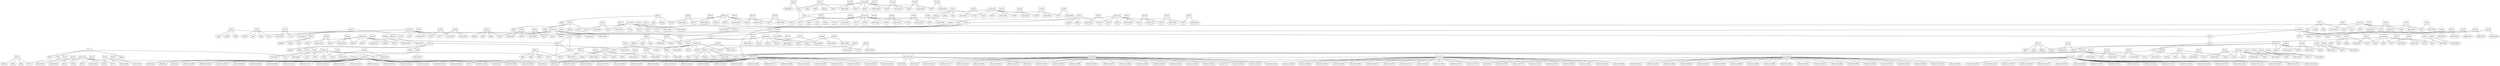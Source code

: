 graph topology {
Adcop [shape="ellipse"];
Adns [shape="ellipse"];
Arlg [shape="ellipse"];
Artr1 [shape="ellipse"];
Artr2 [shape="ellipse"];
Artr3 [shape="ellipse"];
Artr4 [shape="ellipse"];
Artr5 [shape="ellipse"];
Artr6 [shape="ellipse"];
Artr7 [shape="ellipse"];
Aserver01 [shape="ellipse"];
Aserver02 [shape="ellipse"];
Aserver03 [shape="ellipse"];
Aserver04 [shape="ellipse"];
Aserver05 [shape="ellipse"];
Bclient01 [shape="ellipse"];
Bdcop [shape="ellipse"];
Bdns [shape="ellipse"];
Brlg [shape="ellipse"];
Brtr1 [shape="ellipse"];
Brtr2 [shape="ellipse"];
Brtr3 [shape="ellipse"];
Brtr4 [shape="ellipse"];
Brtr5 [shape="ellipse"];
Brtr6 [shape="ellipse"];
Brtr7 [shape="ellipse"];
Bserver01 [shape="ellipse"];
Bserver02 [shape="ellipse"];
Bserver03 [shape="ellipse"];
Bserver04 [shape="ellipse"];
Bserver05 [shape="ellipse"];
Cdcop [shape="ellipse"];
Cdns [shape="ellipse"];
Crlg [shape="ellipse"];
Crtr1 [shape="ellipse"];
Crtr2 [shape="ellipse"];
Crtr3 [shape="ellipse"];
Crtr4 [shape="ellipse"];
Crtr5 [shape="ellipse"];
Crtr6 [shape="ellipse"];
Crtr7 [shape="ellipse"];
Cserver01 [shape="ellipse"];
Cserver02 [shape="ellipse"];
Cserver03 [shape="ellipse"];
Cserver04 [shape="ellipse"];
Cserver05 [shape="ellipse"];
Ddcop [shape="ellipse"];
Ddns [shape="ellipse"];
Drlg [shape="ellipse"];
Drtr1 [shape="ellipse"];
Drtr2 [shape="ellipse"];
Drtr3 [shape="ellipse"];
Drtr4 [shape="ellipse"];
Drtr5 [shape="ellipse"];
Drtr6 [shape="ellipse"];
Drtr7 [shape="ellipse"];
Dserver01 [shape="ellipse"];
Dserver02 [shape="ellipse"];
Dserver03 [shape="ellipse"];
Dserver04 [shape="ellipse"];
Dserver05 [shape="ellipse"];
Edcop [shape="ellipse"];
Edns [shape="ellipse"];
Erlg [shape="ellipse"];
Ertr1 [shape="ellipse"];
Ertr2 [shape="ellipse"];
Ertr3 [shape="ellipse"];
Ertr4 [shape="ellipse"];
Ertr5 [shape="ellipse"];
Ertr6 [shape="ellipse"];
Ertr7 [shape="ellipse"];
Eserver01 [shape="ellipse"];
Eserver02 [shape="ellipse"];
Eserver03 [shape="ellipse"];
Eserver04 [shape="ellipse"];
Eserver05 [shape="ellipse"];
Fdcop [shape="ellipse"];
Fdns [shape="ellipse"];
Frlg [shape="ellipse"];
Frtr1 [shape="ellipse"];
Frtr2 [shape="ellipse"];
Frtr3 [shape="ellipse"];
Frtr4 [shape="ellipse"];
Frtr5 [shape="ellipse"];
Frtr6 [shape="ellipse"];
Frtr7 [shape="ellipse"];
Fserver01 [shape="ellipse"];
Fserver02 [shape="ellipse"];
Fserver03 [shape="ellipse"];
Fserver04 [shape="ellipse"];
Fserver05 [shape="ellipse"];
Gdcop [shape="ellipse"];
Gdns [shape="ellipse"];
Grlg [shape="ellipse"];
Grtr1 [shape="ellipse"];
Grtr2 [shape="ellipse"];
Grtr3 [shape="ellipse"];
Grtr4 [shape="ellipse"];
Grtr5 [shape="ellipse"];
Grtr6 [shape="ellipse"];
Grtr7 [shape="ellipse"];
Gserver01 [shape="ellipse"];
Gserver02 [shape="ellipse"];
Gserver03 [shape="ellipse"];
Gserver04 [shape="ellipse"];
Gserver05 [shape="ellipse"];
Hdcop [shape="ellipse"];
Hdns [shape="ellipse"];
Hrlg [shape="ellipse"];
Hrtr1 [shape="ellipse"];
Hrtr2 [shape="ellipse"];
Hrtr3 [shape="ellipse"];
Hrtr4 [shape="ellipse"];
Hrtr5 [shape="ellipse"];
Hrtr6 [shape="ellipse"];
Hrtr7 [shape="ellipse"];
Hserver01 [shape="ellipse"];
Hserver02 [shape="ellipse"];
Hserver03 [shape="ellipse"];
Hserver04 [shape="ellipse"];
Hserver05 [shape="ellipse"];
Idcop [shape="ellipse"];
Idns [shape="ellipse"];
Irlg [shape="ellipse"];
Irtr1 [shape="ellipse"];
Irtr2 [shape="ellipse"];
Irtr3 [shape="ellipse"];
Irtr4 [shape="ellipse"];
Irtr5 [shape="ellipse"];
Irtr6 [shape="ellipse"];
Irtr7 [shape="ellipse"];
Iserver01 [shape="ellipse"];
Iserver02 [shape="ellipse"];
Iserver03 [shape="ellipse"];
Iserver04 [shape="ellipse"];
Iserver05 [shape="ellipse"];
Jdcop [shape="ellipse"];
Jdns [shape="ellipse"];
Jrlg [shape="ellipse"];
Jrtr1 [shape="ellipse"];
Jrtr2 [shape="ellipse"];
Jrtr3 [shape="ellipse"];
Jrtr4 [shape="ellipse"];
Jrtr5 [shape="ellipse"];
Jrtr6 [shape="ellipse"];
Jrtr7 [shape="ellipse"];
Jserver01 [shape="ellipse"];
Jserver02 [shape="ellipse"];
Jserver03 [shape="ellipse"];
Jserver04 [shape="ellipse"];
Jserver05 [shape="ellipse"];
Kdcop [shape="ellipse"];
Kdns [shape="ellipse"];
Krlg [shape="ellipse"];
Krtr1 [shape="ellipse"];
Krtr2 [shape="ellipse"];
Krtr3 [shape="ellipse"];
Krtr4 [shape="ellipse"];
Krtr5 [shape="ellipse"];
Krtr6 [shape="ellipse"];
Krtr7 [shape="ellipse"];
Kserver01 [shape="ellipse"];
Kserver02 [shape="ellipse"];
Kserver03 [shape="ellipse"];
Kserver04 [shape="ellipse"];
Kserver05 [shape="ellipse"];
Ldcop [shape="ellipse"];
Ldns [shape="ellipse"];
Lrlg [shape="ellipse"];
Lrtr1 [shape="ellipse"];
Lrtr2 [shape="ellipse"];
Lrtr3 [shape="ellipse"];
Lrtr4 [shape="ellipse"];
Lrtr5 [shape="ellipse"];
Lrtr6 [shape="ellipse"];
Lrtr7 [shape="ellipse"];
Lserver01 [shape="ellipse"];
Lserver02 [shape="ellipse"];
Lserver03 [shape="ellipse"];
Lserver04 [shape="ellipse"];
Lserver05 [shape="ellipse"];
Mdcop [shape="ellipse"];
Mdns [shape="ellipse"];
Mrlg [shape="ellipse"];
Mrtr1 [shape="ellipse"];
Mrtr2 [shape="ellipse"];
Mrtr3 [shape="ellipse"];
Mrtr4 [shape="ellipse"];
Mrtr5 [shape="ellipse"];
Mrtr6 [shape="ellipse"];
Mrtr7 [shape="ellipse"];
Mserver01 [shape="ellipse"];
Mserver02 [shape="ellipse"];
Mserver03 [shape="ellipse"];
Mserver04 [shape="ellipse"];
Mserver05 [shape="ellipse"];
Nclient01 [shape="ellipse"];
Ndcop [shape="ellipse"];
Ndns [shape="ellipse"];
Nrlg [shape="ellipse"];
Nrtr1 [shape="ellipse"];
Nrtr2 [shape="ellipse"];
Nrtr3 [shape="ellipse"];
Nrtr4 [shape="ellipse"];
Nrtr5 [shape="ellipse"];
Nrtr6 [shape="ellipse"];
Nrtr7 [shape="ellipse"];
Nserver01 [shape="ellipse"];
Nserver02 [shape="ellipse"];
Nserver03 [shape="ellipse"];
Nserver04 [shape="ellipse"];
Nserver05 [shape="ellipse"];
Odcop [shape="ellipse"];
Odns [shape="ellipse"];
Orlg [shape="ellipse"];
Ortr1 [shape="ellipse"];
Ortr2 [shape="ellipse"];
Ortr3 [shape="ellipse"];
Ortr4 [shape="ellipse"];
Ortr5 [shape="ellipse"];
Ortr6 [shape="ellipse"];
Ortr7 [shape="ellipse"];
Oserver01 [shape="ellipse"];
Oserver02 [shape="ellipse"];
Oserver03 [shape="ellipse"];
Oserver04 [shape="ellipse"];
Oserver05 [shape="ellipse"];
Pdcop [shape="ellipse"];
Pdns [shape="ellipse"];
Prlg [shape="ellipse"];
Prtr1 [shape="ellipse"];
Prtr2 [shape="ellipse"];
Prtr3 [shape="ellipse"];
Prtr4 [shape="ellipse"];
Prtr5 [shape="ellipse"];
Prtr6 [shape="ellipse"];
Prtr7 [shape="ellipse"];
Pserver01 [shape="ellipse"];
Pserver02 [shape="ellipse"];
Pserver03 [shape="ellipse"];
Pserver04 [shape="ellipse"];
Pserver05 [shape="ellipse"];
Qdcop [shape="ellipse"];
Qdns [shape="ellipse"];
Qrlg [shape="ellipse"];
Qrtr1 [shape="ellipse"];
Qrtr2 [shape="ellipse"];
Qrtr3 [shape="ellipse"];
Qrtr4 [shape="ellipse"];
Qrtr5 [shape="ellipse"];
Qrtr6 [shape="ellipse"];
Qrtr7 [shape="ellipse"];
Qserver01 [shape="ellipse"];
Qserver02 [shape="ellipse"];
Qserver03 [shape="ellipse"];
Qserver04 [shape="ellipse"];
Qserver05 [shape="ellipse"];
Rdcop [shape="ellipse"];
Rdns [shape="ellipse"];
Rrlg [shape="ellipse"];
Rrtr1 [shape="ellipse"];
Rrtr2 [shape="ellipse"];
Rrtr3 [shape="ellipse"];
Rrtr4 [shape="ellipse"];
Rrtr5 [shape="ellipse"];
Rrtr6 [shape="ellipse"];
Rrtr7 [shape="ellipse"];
Rserver01 [shape="ellipse"];
Rserver02 [shape="ellipse"];
Rserver03 [shape="ellipse"];
Rserver04 [shape="ellipse"];
Rserver05 [shape="ellipse"];
Sclient01 [shape="ellipse"];
Sdcop [shape="ellipse"];
Sdns [shape="ellipse"];
Srlg [shape="ellipse"];
Srtr1 [shape="ellipse"];
Srtr2 [shape="ellipse"];
Srtr3 [shape="ellipse"];
Srtr4 [shape="ellipse"];
Srtr5 [shape="ellipse"];
Srtr6 [shape="ellipse"];
Srtr7 [shape="ellipse"];
Sserver01 [shape="ellipse"];
Sserver02 [shape="ellipse"];
Sserver03 [shape="ellipse"];
Sserver04 [shape="ellipse"];
Sserver05 [shape="ellipse"];
Tdcop [shape="ellipse"];
Tdns [shape="ellipse"];
Trlg [shape="ellipse"];
Trtr1 [shape="ellipse"];
Trtr2 [shape="ellipse"];
Trtr3 [shape="ellipse"];
Trtr4 [shape="ellipse"];
Trtr5 [shape="ellipse"];
Trtr6 [shape="ellipse"];
Trtr7 [shape="ellipse"];
Tserver01 [shape="ellipse"];
Tserver02 [shape="ellipse"];
Tserver03 [shape="ellipse"];
Tserver04 [shape="ellipse"];
Tserver05 [shape="ellipse"];
XLowdcop [shape="ellipse"];
XLowdns [shape="ellipse"];
XLowrlg [shape="ellipse"];
XLowrtr1 [shape="ellipse"];
XLowrtr2 [shape="ellipse"];
XLowrtr3 [shape="ellipse"];
XLowrtr4 [shape="ellipse"];
XLowrtr5 [shape="ellipse"];
XLowrtr6 [shape="ellipse"];
XLowrtr7 [shape="ellipse"];
XLowrtr8 [shape="ellipse"];
XLowserver01 [shape="ellipse"];
XLowserver02 [shape="ellipse"];
XLowserver03 [shape="ellipse"];
XLowserver04 [shape="ellipse"];
XLowserver05 [shape="ellipse"];
XLowserver06 [shape="ellipse"];
XLowserver07 [shape="ellipse"];
XLowserver08 [shape="ellipse"];
XLowserver09 [shape="ellipse"];
XLowserver10 [shape="ellipse"];
XLowserver100 [shape="ellipse"];
XLowserver101 [shape="ellipse"];
XLowserver102 [shape="ellipse"];
XLowserver103 [shape="ellipse"];
XLowserver104 [shape="ellipse"];
XLowserver105 [shape="ellipse"];
XLowserver106 [shape="ellipse"];
XLowserver107 [shape="ellipse"];
XLowserver108 [shape="ellipse"];
XLowserver109 [shape="ellipse"];
XLowserver11 [shape="ellipse"];
XLowserver110 [shape="ellipse"];
XLowserver111 [shape="ellipse"];
XLowserver112 [shape="ellipse"];
XLowserver113 [shape="ellipse"];
XLowserver114 [shape="ellipse"];
XLowserver115 [shape="ellipse"];
XLowserver116 [shape="ellipse"];
XLowserver117 [shape="ellipse"];
XLowserver118 [shape="ellipse"];
XLowserver119 [shape="ellipse"];
XLowserver12 [shape="ellipse"];
XLowserver120 [shape="ellipse"];
XLowserver13 [shape="ellipse"];
XLowserver14 [shape="ellipse"];
XLowserver15 [shape="ellipse"];
XLowserver16 [shape="ellipse"];
XLowserver17 [shape="ellipse"];
XLowserver18 [shape="ellipse"];
XLowserver19 [shape="ellipse"];
XLowserver20 [shape="ellipse"];
XLowserver21 [shape="ellipse"];
XLowserver22 [shape="ellipse"];
XLowserver23 [shape="ellipse"];
XLowserver24 [shape="ellipse"];
XLowserver25 [shape="ellipse"];
XLowserver26 [shape="ellipse"];
XLowserver27 [shape="ellipse"];
XLowserver28 [shape="ellipse"];
XLowserver29 [shape="ellipse"];
XLowserver30 [shape="ellipse"];
XLowserver31 [shape="ellipse"];
XLowserver32 [shape="ellipse"];
XLowserver33 [shape="ellipse"];
XLowserver34 [shape="ellipse"];
XLowserver35 [shape="ellipse"];
XLowserver36 [shape="ellipse"];
XLowserver37 [shape="ellipse"];
XLowserver38 [shape="ellipse"];
XLowserver39 [shape="ellipse"];
XLowserver40 [shape="ellipse"];
XLowserver41 [shape="ellipse"];
XLowserver42 [shape="ellipse"];
XLowserver43 [shape="ellipse"];
XLowserver44 [shape="ellipse"];
XLowserver45 [shape="ellipse"];
XLowserver46 [shape="ellipse"];
XLowserver47 [shape="ellipse"];
XLowserver48 [shape="ellipse"];
XLowserver49 [shape="ellipse"];
XLowserver50 [shape="ellipse"];
XLowserver51 [shape="ellipse"];
XLowserver52 [shape="ellipse"];
XLowserver53 [shape="ellipse"];
XLowserver54 [shape="ellipse"];
XLowserver55 [shape="ellipse"];
XLowserver56 [shape="ellipse"];
XLowserver57 [shape="ellipse"];
XLowserver58 [shape="ellipse"];
XLowserver59 [shape="ellipse"];
XLowserver60 [shape="ellipse"];
XLowserver61 [shape="ellipse"];
XLowserver62 [shape="ellipse"];
XLowserver63 [shape="ellipse"];
XLowserver64 [shape="ellipse"];
XLowserver65 [shape="ellipse"];
XLowserver66 [shape="ellipse"];
XLowserver67 [shape="ellipse"];
XLowserver68 [shape="ellipse"];
XLowserver69 [shape="ellipse"];
XLowserver70 [shape="ellipse"];
XLowserver71 [shape="ellipse"];
XLowserver72 [shape="ellipse"];
XLowserver73 [shape="ellipse"];
XLowserver74 [shape="ellipse"];
XLowserver75 [shape="ellipse"];
XLowserver76 [shape="ellipse"];
XLowserver77 [shape="ellipse"];
XLowserver78 [shape="ellipse"];
XLowserver79 [shape="ellipse"];
XLowserver80 [shape="ellipse"];
XLowserver81 [shape="ellipse"];
XLowserver82 [shape="ellipse"];
XLowserver83 [shape="ellipse"];
XLowserver84 [shape="ellipse"];
XLowserver85 [shape="ellipse"];
XLowserver86 [shape="ellipse"];
XLowserver87 [shape="ellipse"];
XLowserver88 [shape="ellipse"];
XLowserver89 [shape="ellipse"];
XLowserver90 [shape="ellipse"];
XLowserver91 [shape="ellipse"];
XLowserver92 [shape="ellipse"];
XLowserver93 [shape="ellipse"];
XLowserver94 [shape="ellipse"];
XLowserver95 [shape="ellipse"];
XLowserver96 [shape="ellipse"];
XLowserver97 [shape="ellipse"];
XLowserver98 [shape="ellipse"];
XLowserver99 [shape="ellipse"];
"Nrtr1" -- "Prtr1";
"Nrtr1" -- "Crtr1";
"Crtr1" -- "Prtr1";
"Crtr1" -- "Hrtr1";
"Crtr1" -- "Ertr1";
"Ertr1" -- "Grtr1";
"Grtr1" -- "Ortr1";
"Ortr1" -- "Brtr1";
"Ertr1" -- "Irtr1";
"Irtr1" -- "Artr1";
"Artr1" -- "Jrtr1";
"Jrtr1" -- "Qrtr1";
"Qrtr1" -- "Srtr1";
"Qrtr1" -- "Frtr1";
"Irtr1" -- "Frtr1";
"Frtr1" -- "Krtr1";
"Irtr1" -- "Lrtr1";
"Lrtr1" -- "Mrtr1";
"Mrtr1" -- "XLowrtr1";
"Mrtr1" -- "Drtr1";
"Lrtr1" -- "Drtr1";
"Drtr1" -- "Rrtr1";
"Rrtr1" -- "XLowrtr1";
"Drtr1" -- "Trtr1";
"Trtr1" -- "XLowrtr1";
Asw1 [shape="box"];
"Asw1" -- "Adcop";
"Asw1" -- "Adns";
"Asw1" -- "Arlg";
"Asw1" -- "Artr2";
Asw2 [shape="box"];
"Asw2" -- "Artr3";
"Asw2" -- "Aserver01";
Asw3 [shape="box"];
"Asw3" -- "Artr4";
"Asw3" -- "Aserver02";
Asw4 [shape="box"];
"Asw4" -- "Artr5";
"Asw4" -- "Aserver03";
Asw5 [shape="box"];
"Asw5" -- "Artr6";
"Asw5" -- "Aserver04";
Asw6 [shape="box"];
"Asw6" -- "Artr7";
"Asw6" -- "Aserver05";
Aswcore [shape="box"];
"Aswcore" -- "Artr1";
"Aswcore" -- "Artr2";
"Aswcore" -- "Artr3";
"Aswcore" -- "Artr4";
"Aswcore" -- "Artr5";
"Aswcore" -- "Artr6";
"Aswcore" -- "Artr7";
Bcsw [shape="box"];
"Bcsw" -- "Bclient01";
"Bcsw" -- "Brtr1";
Bsw1 [shape="box"];
"Bsw1" -- "Bdcop";
"Bsw1" -- "Bdns";
"Bsw1" -- "Brlg";
"Bsw1" -- "Brtr2";
Bsw2 [shape="box"];
"Bsw2" -- "Brtr3";
"Bsw2" -- "Bserver01";
Bsw3 [shape="box"];
"Bsw3" -- "Brtr4";
"Bsw3" -- "Bserver02";
Bsw4 [shape="box"];
"Bsw4" -- "Brtr5";
"Bsw4" -- "Bserver03";
Bsw5 [shape="box"];
"Bsw5" -- "Brtr6";
"Bsw5" -- "Bserver04";
Bsw6 [shape="box"];
"Bsw6" -- "Brtr7";
"Bsw6" -- "Bserver05";
Bswcore [shape="box"];
"Bswcore" -- "Brtr1";
"Bswcore" -- "Brtr2";
"Bswcore" -- "Brtr3";
"Bswcore" -- "Brtr4";
"Bswcore" -- "Brtr5";
"Bswcore" -- "Brtr6";
"Bswcore" -- "Brtr7";
Csw1 [shape="box"];
"Csw1" -- "Cdcop";
"Csw1" -- "Cdns";
"Csw1" -- "Crlg";
"Csw1" -- "Crtr2";
Csw2 [shape="box"];
"Csw2" -- "Crtr3";
"Csw2" -- "Cserver01";
Csw3 [shape="box"];
"Csw3" -- "Crtr4";
"Csw3" -- "Cserver02";
Csw4 [shape="box"];
"Csw4" -- "Crtr5";
"Csw4" -- "Cserver03";
Csw5 [shape="box"];
"Csw5" -- "Crtr6";
"Csw5" -- "Cserver04";
Csw6 [shape="box"];
"Csw6" -- "Crtr7";
"Csw6" -- "Cserver05";
Cswcore [shape="box"];
"Cswcore" -- "Crtr1";
"Cswcore" -- "Crtr2";
"Cswcore" -- "Crtr3";
"Cswcore" -- "Crtr4";
"Cswcore" -- "Crtr5";
"Cswcore" -- "Crtr6";
"Cswcore" -- "Crtr7";
Dsw1 [shape="box"];
"Dsw1" -- "Ddcop";
"Dsw1" -- "Ddns";
"Dsw1" -- "Drlg";
"Dsw1" -- "Drtr2";
Dsw2 [shape="box"];
"Dsw2" -- "Drtr3";
"Dsw2" -- "Dserver01";
Dsw3 [shape="box"];
"Dsw3" -- "Drtr4";
"Dsw3" -- "Dserver02";
Dsw4 [shape="box"];
"Dsw4" -- "Drtr5";
"Dsw4" -- "Dserver03";
Dsw5 [shape="box"];
"Dsw5" -- "Drtr6";
"Dsw5" -- "Dserver04";
Dsw6 [shape="box"];
"Dsw6" -- "Drtr7";
"Dsw6" -- "Dserver05";
Dswcore [shape="box"];
"Dswcore" -- "Drtr1";
"Dswcore" -- "Drtr2";
"Dswcore" -- "Drtr3";
"Dswcore" -- "Drtr4";
"Dswcore" -- "Drtr5";
"Dswcore" -- "Drtr6";
"Dswcore" -- "Drtr7";
Esw1 [shape="box"];
"Esw1" -- "Edcop";
"Esw1" -- "Edns";
"Esw1" -- "Erlg";
"Esw1" -- "Ertr2";
Esw2 [shape="box"];
"Esw2" -- "Ertr3";
"Esw2" -- "Eserver01";
Esw3 [shape="box"];
"Esw3" -- "Ertr4";
"Esw3" -- "Eserver02";
Esw4 [shape="box"];
"Esw4" -- "Ertr5";
"Esw4" -- "Eserver03";
Esw5 [shape="box"];
"Esw5" -- "Ertr6";
"Esw5" -- "Eserver04";
Esw6 [shape="box"];
"Esw6" -- "Ertr7";
"Esw6" -- "Eserver05";
Eswcore [shape="box"];
"Eswcore" -- "Ertr1";
"Eswcore" -- "Ertr2";
"Eswcore" -- "Ertr3";
"Eswcore" -- "Ertr4";
"Eswcore" -- "Ertr5";
"Eswcore" -- "Ertr6";
"Eswcore" -- "Ertr7";
Fsw1 [shape="box"];
"Fsw1" -- "Fdcop";
"Fsw1" -- "Fdns";
"Fsw1" -- "Frlg";
"Fsw1" -- "Frtr2";
Fsw2 [shape="box"];
"Fsw2" -- "Frtr3";
"Fsw2" -- "Fserver01";
Fsw3 [shape="box"];
"Fsw3" -- "Frtr4";
"Fsw3" -- "Fserver02";
Fsw4 [shape="box"];
"Fsw4" -- "Frtr5";
"Fsw4" -- "Fserver03";
Fsw5 [shape="box"];
"Fsw5" -- "Frtr6";
"Fsw5" -- "Fserver04";
Fsw6 [shape="box"];
"Fsw6" -- "Frtr7";
"Fsw6" -- "Fserver05";
Fswcore [shape="box"];
"Fswcore" -- "Frtr1";
"Fswcore" -- "Frtr2";
"Fswcore" -- "Frtr3";
"Fswcore" -- "Frtr4";
"Fswcore" -- "Frtr5";
"Fswcore" -- "Frtr6";
"Fswcore" -- "Frtr7";
Gsw1 [shape="box"];
"Gsw1" -- "Gdcop";
"Gsw1" -- "Gdns";
"Gsw1" -- "Grlg";
"Gsw1" -- "Grtr2";
Gsw2 [shape="box"];
"Gsw2" -- "Grtr3";
"Gsw2" -- "Gserver01";
Gsw3 [shape="box"];
"Gsw3" -- "Grtr4";
"Gsw3" -- "Gserver02";
Gsw4 [shape="box"];
"Gsw4" -- "Grtr5";
"Gsw4" -- "Gserver03";
Gsw5 [shape="box"];
"Gsw5" -- "Grtr6";
"Gsw5" -- "Gserver04";
Gsw6 [shape="box"];
"Gsw6" -- "Grtr7";
"Gsw6" -- "Gserver05";
Gswcore [shape="box"];
"Gswcore" -- "Grtr1";
"Gswcore" -- "Grtr2";
"Gswcore" -- "Grtr3";
"Gswcore" -- "Grtr4";
"Gswcore" -- "Grtr5";
"Gswcore" -- "Grtr6";
"Gswcore" -- "Grtr7";
Hsw1 [shape="box"];
"Hsw1" -- "Hdcop";
"Hsw1" -- "Hdns";
"Hsw1" -- "Hrlg";
"Hsw1" -- "Hrtr2";
Hsw2 [shape="box"];
"Hsw2" -- "Hrtr3";
"Hsw2" -- "Hserver01";
Hsw3 [shape="box"];
"Hsw3" -- "Hrtr4";
"Hsw3" -- "Hserver02";
Hsw4 [shape="box"];
"Hsw4" -- "Hrtr5";
"Hsw4" -- "Hserver03";
Hsw5 [shape="box"];
"Hsw5" -- "Hrtr6";
"Hsw5" -- "Hserver04";
Hsw6 [shape="box"];
"Hsw6" -- "Hrtr7";
"Hsw6" -- "Hserver05";
Hswcore [shape="box"];
"Hswcore" -- "Hrtr1";
"Hswcore" -- "Hrtr2";
"Hswcore" -- "Hrtr3";
"Hswcore" -- "Hrtr4";
"Hswcore" -- "Hrtr5";
"Hswcore" -- "Hrtr6";
"Hswcore" -- "Hrtr7";
Isw1 [shape="box"];
"Isw1" -- "Idcop";
"Isw1" -- "Idns";
"Isw1" -- "Irlg";
"Isw1" -- "Irtr2";
Isw2 [shape="box"];
"Isw2" -- "Irtr3";
"Isw2" -- "Iserver01";
Isw3 [shape="box"];
"Isw3" -- "Irtr4";
"Isw3" -- "Iserver02";
Isw4 [shape="box"];
"Isw4" -- "Irtr5";
"Isw4" -- "Iserver03";
Isw5 [shape="box"];
"Isw5" -- "Irtr6";
"Isw5" -- "Iserver04";
Isw6 [shape="box"];
"Isw6" -- "Irtr7";
"Isw6" -- "Iserver05";
Iswcore [shape="box"];
"Iswcore" -- "Irtr1";
"Iswcore" -- "Irtr2";
"Iswcore" -- "Irtr3";
"Iswcore" -- "Irtr4";
"Iswcore" -- "Irtr5";
"Iswcore" -- "Irtr6";
"Iswcore" -- "Irtr7";
Jsw1 [shape="box"];
"Jsw1" -- "Jdcop";
"Jsw1" -- "Jdns";
"Jsw1" -- "Jrlg";
"Jsw1" -- "Jrtr2";
Jsw2 [shape="box"];
"Jsw2" -- "Jrtr3";
"Jsw2" -- "Jserver01";
Jsw3 [shape="box"];
"Jsw3" -- "Jrtr4";
"Jsw3" -- "Jserver02";
Jsw4 [shape="box"];
"Jsw4" -- "Jrtr5";
"Jsw4" -- "Jserver03";
Jsw5 [shape="box"];
"Jsw5" -- "Jrtr6";
"Jsw5" -- "Jserver04";
Jsw6 [shape="box"];
"Jsw6" -- "Jrtr7";
"Jsw6" -- "Jserver05";
Jswcore [shape="box"];
"Jswcore" -- "Jrtr1";
"Jswcore" -- "Jrtr2";
"Jswcore" -- "Jrtr3";
"Jswcore" -- "Jrtr4";
"Jswcore" -- "Jrtr5";
"Jswcore" -- "Jrtr6";
"Jswcore" -- "Jrtr7";
Ksw1 [shape="box"];
"Ksw1" -- "Kdcop";
"Ksw1" -- "Kdns";
"Ksw1" -- "Krlg";
"Ksw1" -- "Krtr2";
Ksw2 [shape="box"];
"Ksw2" -- "Krtr3";
"Ksw2" -- "Kserver01";
Ksw3 [shape="box"];
"Ksw3" -- "Krtr4";
"Ksw3" -- "Kserver02";
Ksw4 [shape="box"];
"Ksw4" -- "Krtr5";
"Ksw4" -- "Kserver03";
Ksw5 [shape="box"];
"Ksw5" -- "Krtr6";
"Ksw5" -- "Kserver04";
Ksw6 [shape="box"];
"Ksw6" -- "Krtr7";
"Ksw6" -- "Kserver05";
Kswcore [shape="box"];
"Kswcore" -- "Krtr1";
"Kswcore" -- "Krtr2";
"Kswcore" -- "Krtr3";
"Kswcore" -- "Krtr4";
"Kswcore" -- "Krtr5";
"Kswcore" -- "Krtr6";
"Kswcore" -- "Krtr7";
Lsw1 [shape="box"];
"Lsw1" -- "Ldcop";
"Lsw1" -- "Ldns";
"Lsw1" -- "Lrlg";
"Lsw1" -- "Lrtr2";
Lsw2 [shape="box"];
"Lsw2" -- "Lrtr3";
"Lsw2" -- "Lserver01";
Lsw3 [shape="box"];
"Lsw3" -- "Lrtr4";
"Lsw3" -- "Lserver02";
Lsw4 [shape="box"];
"Lsw4" -- "Lrtr5";
"Lsw4" -- "Lserver03";
Lsw5 [shape="box"];
"Lsw5" -- "Lrtr6";
"Lsw5" -- "Lserver04";
Lsw6 [shape="box"];
"Lsw6" -- "Lrtr7";
"Lsw6" -- "Lserver05";
Lswcore [shape="box"];
"Lswcore" -- "Lrtr1";
"Lswcore" -- "Lrtr2";
"Lswcore" -- "Lrtr3";
"Lswcore" -- "Lrtr4";
"Lswcore" -- "Lrtr5";
"Lswcore" -- "Lrtr6";
"Lswcore" -- "Lrtr7";
Msw1 [shape="box"];
"Msw1" -- "Mdcop";
"Msw1" -- "Mdns";
"Msw1" -- "Mrlg";
"Msw1" -- "Mrtr2";
Msw2 [shape="box"];
"Msw2" -- "Mrtr3";
"Msw2" -- "Mserver01";
Msw3 [shape="box"];
"Msw3" -- "Mrtr4";
"Msw3" -- "Mserver02";
Msw4 [shape="box"];
"Msw4" -- "Mrtr5";
"Msw4" -- "Mserver03";
Msw5 [shape="box"];
"Msw5" -- "Mrtr6";
"Msw5" -- "Mserver04";
Msw6 [shape="box"];
"Msw6" -- "Mrtr7";
"Msw6" -- "Mserver05";
Mswcore [shape="box"];
"Mswcore" -- "Mrtr1";
"Mswcore" -- "Mrtr2";
"Mswcore" -- "Mrtr3";
"Mswcore" -- "Mrtr4";
"Mswcore" -- "Mrtr5";
"Mswcore" -- "Mrtr6";
"Mswcore" -- "Mrtr7";
Ncsw [shape="box"];
"Ncsw" -- "Nclient01";
"Ncsw" -- "Nrtr1";
Nsw1 [shape="box"];
"Nsw1" -- "Ndcop";
"Nsw1" -- "Ndns";
"Nsw1" -- "Nrlg";
"Nsw1" -- "Nrtr2";
Nsw2 [shape="box"];
"Nsw2" -- "Nrtr3";
"Nsw2" -- "Nserver01";
Nsw3 [shape="box"];
"Nsw3" -- "Nrtr4";
"Nsw3" -- "Nserver02";
Nsw4 [shape="box"];
"Nsw4" -- "Nrtr5";
"Nsw4" -- "Nserver03";
Nsw5 [shape="box"];
"Nsw5" -- "Nrtr6";
"Nsw5" -- "Nserver04";
Nsw6 [shape="box"];
"Nsw6" -- "Nrtr7";
"Nsw6" -- "Nserver05";
Nswcore [shape="box"];
"Nswcore" -- "Nrtr1";
"Nswcore" -- "Nrtr2";
"Nswcore" -- "Nrtr3";
"Nswcore" -- "Nrtr4";
"Nswcore" -- "Nrtr5";
"Nswcore" -- "Nrtr6";
"Nswcore" -- "Nrtr7";
Osw1 [shape="box"];
"Osw1" -- "Odcop";
"Osw1" -- "Odns";
"Osw1" -- "Orlg";
"Osw1" -- "Ortr2";
Osw2 [shape="box"];
"Osw2" -- "Ortr3";
"Osw2" -- "Oserver01";
Osw3 [shape="box"];
"Osw3" -- "Ortr4";
"Osw3" -- "Oserver02";
Osw4 [shape="box"];
"Osw4" -- "Ortr5";
"Osw4" -- "Oserver03";
Osw5 [shape="box"];
"Osw5" -- "Ortr6";
"Osw5" -- "Oserver04";
Osw6 [shape="box"];
"Osw6" -- "Ortr7";
"Osw6" -- "Oserver05";
Oswcore [shape="box"];
"Oswcore" -- "Ortr1";
"Oswcore" -- "Ortr2";
"Oswcore" -- "Ortr3";
"Oswcore" -- "Ortr4";
"Oswcore" -- "Ortr5";
"Oswcore" -- "Ortr6";
"Oswcore" -- "Ortr7";
Psw1 [shape="box"];
"Psw1" -- "Pdcop";
"Psw1" -- "Pdns";
"Psw1" -- "Prlg";
"Psw1" -- "Prtr2";
Psw2 [shape="box"];
"Psw2" -- "Prtr3";
"Psw2" -- "Pserver01";
Psw3 [shape="box"];
"Psw3" -- "Prtr4";
"Psw3" -- "Pserver02";
Psw4 [shape="box"];
"Psw4" -- "Prtr5";
"Psw4" -- "Pserver03";
Psw5 [shape="box"];
"Psw5" -- "Prtr6";
"Psw5" -- "Pserver04";
Psw6 [shape="box"];
"Psw6" -- "Prtr7";
"Psw6" -- "Pserver05";
Pswcore [shape="box"];
"Pswcore" -- "Prtr1";
"Pswcore" -- "Prtr2";
"Pswcore" -- "Prtr3";
"Pswcore" -- "Prtr4";
"Pswcore" -- "Prtr5";
"Pswcore" -- "Prtr6";
"Pswcore" -- "Prtr7";
Qsw1 [shape="box"];
"Qsw1" -- "Qdcop";
"Qsw1" -- "Qdns";
"Qsw1" -- "Qrlg";
"Qsw1" -- "Qrtr2";
Qsw2 [shape="box"];
"Qsw2" -- "Qrtr3";
"Qsw2" -- "Qserver01";
Qsw3 [shape="box"];
"Qsw3" -- "Qrtr4";
"Qsw3" -- "Qserver02";
Qsw4 [shape="box"];
"Qsw4" -- "Qrtr5";
"Qsw4" -- "Qserver03";
Qsw5 [shape="box"];
"Qsw5" -- "Qrtr6";
"Qsw5" -- "Qserver04";
Qsw6 [shape="box"];
"Qsw6" -- "Qrtr7";
"Qsw6" -- "Qserver05";
Qswcore [shape="box"];
"Qswcore" -- "Qrtr1";
"Qswcore" -- "Qrtr2";
"Qswcore" -- "Qrtr3";
"Qswcore" -- "Qrtr4";
"Qswcore" -- "Qrtr5";
"Qswcore" -- "Qrtr6";
"Qswcore" -- "Qrtr7";
Rsw1 [shape="box"];
"Rsw1" -- "Rdcop";
"Rsw1" -- "Rdns";
"Rsw1" -- "Rrlg";
"Rsw1" -- "Rrtr2";
Rsw2 [shape="box"];
"Rsw2" -- "Rrtr3";
"Rsw2" -- "Rserver01";
Rsw3 [shape="box"];
"Rsw3" -- "Rrtr4";
"Rsw3" -- "Rserver02";
Rsw4 [shape="box"];
"Rsw4" -- "Rrtr5";
"Rsw4" -- "Rserver03";
Rsw5 [shape="box"];
"Rsw5" -- "Rrtr6";
"Rsw5" -- "Rserver04";
Rsw6 [shape="box"];
"Rsw6" -- "Rrtr7";
"Rsw6" -- "Rserver05";
Rswcore [shape="box"];
"Rswcore" -- "Rrtr1";
"Rswcore" -- "Rrtr2";
"Rswcore" -- "Rrtr3";
"Rswcore" -- "Rrtr4";
"Rswcore" -- "Rrtr5";
"Rswcore" -- "Rrtr6";
"Rswcore" -- "Rrtr7";
Scsw [shape="box"];
"Scsw" -- "Sclient01";
"Scsw" -- "Srtr1";
Ssw1 [shape="box"];
"Ssw1" -- "Sdcop";
"Ssw1" -- "Sdns";
"Ssw1" -- "Srlg";
"Ssw1" -- "Srtr2";
Ssw2 [shape="box"];
"Ssw2" -- "Srtr3";
"Ssw2" -- "Sserver01";
Ssw3 [shape="box"];
"Ssw3" -- "Srtr4";
"Ssw3" -- "Sserver02";
Ssw4 [shape="box"];
"Ssw4" -- "Srtr5";
"Ssw4" -- "Sserver03";
Ssw5 [shape="box"];
"Ssw5" -- "Srtr6";
"Ssw5" -- "Sserver04";
Ssw6 [shape="box"];
"Ssw6" -- "Srtr7";
"Ssw6" -- "Sserver05";
Sswcore [shape="box"];
"Sswcore" -- "Srtr1";
"Sswcore" -- "Srtr2";
"Sswcore" -- "Srtr3";
"Sswcore" -- "Srtr4";
"Sswcore" -- "Srtr5";
"Sswcore" -- "Srtr6";
"Sswcore" -- "Srtr7";
Tsw1 [shape="box"];
"Tsw1" -- "Tdcop";
"Tsw1" -- "Tdns";
"Tsw1" -- "Trlg";
"Tsw1" -- "Trtr2";
Tsw2 [shape="box"];
"Tsw2" -- "Trtr3";
"Tsw2" -- "Tserver01";
Tsw3 [shape="box"];
"Tsw3" -- "Trtr4";
"Tsw3" -- "Tserver02";
Tsw4 [shape="box"];
"Tsw4" -- "Trtr5";
"Tsw4" -- "Tserver03";
Tsw5 [shape="box"];
"Tsw5" -- "Trtr6";
"Tsw5" -- "Tserver04";
Tsw6 [shape="box"];
"Tsw6" -- "Trtr7";
"Tsw6" -- "Tserver05";
Tswcore [shape="box"];
"Tswcore" -- "Trtr1";
"Tswcore" -- "Trtr2";
"Tswcore" -- "Trtr3";
"Tswcore" -- "Trtr4";
"Tswcore" -- "Trtr5";
"Tswcore" -- "Trtr6";
"Tswcore" -- "Trtr7";
XLowsw1 [shape="box"];
"XLowsw1" -- "XLowdcop";
"XLowsw1" -- "XLowdns";
"XLowsw1" -- "XLowrlg";
"XLowsw1" -- "XLowrtr2";
XLowsw2 [shape="box"];
"XLowsw2" -- "XLowrtr3";
"XLowsw2" -- "XLowserver01";
"XLowsw2" -- "XLowserver02";
"XLowsw2" -- "XLowserver03";
"XLowsw2" -- "XLowserver04";
"XLowsw2" -- "XLowserver05";
"XLowsw2" -- "XLowserver06";
"XLowsw2" -- "XLowserver07";
"XLowsw2" -- "XLowserver08";
"XLowsw2" -- "XLowserver09";
"XLowsw2" -- "XLowserver10";
"XLowsw2" -- "XLowserver11";
"XLowsw2" -- "XLowserver12";
"XLowsw2" -- "XLowserver13";
"XLowsw2" -- "XLowserver14";
"XLowsw2" -- "XLowserver15";
"XLowsw2" -- "XLowserver16";
"XLowsw2" -- "XLowserver17";
"XLowsw2" -- "XLowserver18";
"XLowsw2" -- "XLowserver19";
"XLowsw2" -- "XLowserver20";
XLowsw3 [shape="box"];
"XLowsw3" -- "XLowrtr4";
"XLowsw3" -- "XLowserver21";
"XLowsw3" -- "XLowserver22";
"XLowsw3" -- "XLowserver23";
"XLowsw3" -- "XLowserver24";
"XLowsw3" -- "XLowserver25";
"XLowsw3" -- "XLowserver26";
"XLowsw3" -- "XLowserver27";
"XLowsw3" -- "XLowserver28";
"XLowsw3" -- "XLowserver29";
"XLowsw3" -- "XLowserver30";
"XLowsw3" -- "XLowserver31";
"XLowsw3" -- "XLowserver32";
"XLowsw3" -- "XLowserver33";
"XLowsw3" -- "XLowserver34";
"XLowsw3" -- "XLowserver35";
"XLowsw3" -- "XLowserver36";
"XLowsw3" -- "XLowserver37";
"XLowsw3" -- "XLowserver38";
"XLowsw3" -- "XLowserver39";
"XLowsw3" -- "XLowserver40";
XLowsw4 [shape="box"];
"XLowsw4" -- "XLowrtr5";
"XLowsw4" -- "XLowserver41";
"XLowsw4" -- "XLowserver42";
"XLowsw4" -- "XLowserver43";
"XLowsw4" -- "XLowserver44";
"XLowsw4" -- "XLowserver45";
"XLowsw4" -- "XLowserver46";
"XLowsw4" -- "XLowserver47";
"XLowsw4" -- "XLowserver48";
"XLowsw4" -- "XLowserver49";
"XLowsw4" -- "XLowserver50";
"XLowsw4" -- "XLowserver51";
"XLowsw4" -- "XLowserver52";
"XLowsw4" -- "XLowserver53";
"XLowsw4" -- "XLowserver54";
"XLowsw4" -- "XLowserver55";
"XLowsw4" -- "XLowserver56";
"XLowsw4" -- "XLowserver57";
"XLowsw4" -- "XLowserver58";
"XLowsw4" -- "XLowserver59";
"XLowsw4" -- "XLowserver60";
XLowsw5 [shape="box"];
"XLowsw5" -- "XLowrtr6";
"XLowsw5" -- "XLowserver61";
"XLowsw5" -- "XLowserver62";
"XLowsw5" -- "XLowserver63";
"XLowsw5" -- "XLowserver64";
"XLowsw5" -- "XLowserver65";
"XLowsw5" -- "XLowserver66";
"XLowsw5" -- "XLowserver67";
"XLowsw5" -- "XLowserver68";
"XLowsw5" -- "XLowserver69";
"XLowsw5" -- "XLowserver70";
"XLowsw5" -- "XLowserver71";
"XLowsw5" -- "XLowserver72";
"XLowsw5" -- "XLowserver73";
"XLowsw5" -- "XLowserver74";
"XLowsw5" -- "XLowserver75";
"XLowsw5" -- "XLowserver76";
"XLowsw5" -- "XLowserver77";
"XLowsw5" -- "XLowserver78";
"XLowsw5" -- "XLowserver79";
"XLowsw5" -- "XLowserver80";
XLowsw6 [shape="box"];
"XLowsw6" -- "XLowrtr7";
"XLowsw6" -- "XLowserver100";
"XLowsw6" -- "XLowserver81";
"XLowsw6" -- "XLowserver82";
"XLowsw6" -- "XLowserver83";
"XLowsw6" -- "XLowserver84";
"XLowsw6" -- "XLowserver85";
"XLowsw6" -- "XLowserver86";
"XLowsw6" -- "XLowserver87";
"XLowsw6" -- "XLowserver88";
"XLowsw6" -- "XLowserver89";
"XLowsw6" -- "XLowserver90";
"XLowsw6" -- "XLowserver91";
"XLowsw6" -- "XLowserver92";
"XLowsw6" -- "XLowserver93";
"XLowsw6" -- "XLowserver94";
"XLowsw6" -- "XLowserver95";
"XLowsw6" -- "XLowserver96";
"XLowsw6" -- "XLowserver97";
"XLowsw6" -- "XLowserver98";
"XLowsw6" -- "XLowserver99";
XLowsw7 [shape="box"];
"XLowsw7" -- "XLowrtr8";
"XLowsw7" -- "XLowserver101";
"XLowsw7" -- "XLowserver102";
"XLowsw7" -- "XLowserver103";
"XLowsw7" -- "XLowserver104";
"XLowsw7" -- "XLowserver105";
"XLowsw7" -- "XLowserver106";
"XLowsw7" -- "XLowserver107";
"XLowsw7" -- "XLowserver108";
"XLowsw7" -- "XLowserver109";
"XLowsw7" -- "XLowserver110";
"XLowsw7" -- "XLowserver111";
"XLowsw7" -- "XLowserver112";
"XLowsw7" -- "XLowserver113";
"XLowsw7" -- "XLowserver114";
"XLowsw7" -- "XLowserver115";
"XLowsw7" -- "XLowserver116";
"XLowsw7" -- "XLowserver117";
"XLowsw7" -- "XLowserver118";
"XLowsw7" -- "XLowserver119";
"XLowsw7" -- "XLowserver120";
XLowswcore [shape="box"];
"XLowswcore" -- "XLowrtr1";
"XLowswcore" -- "XLowrtr2";
"XLowswcore" -- "XLowrtr3";
"XLowswcore" -- "XLowrtr4";
"XLowswcore" -- "XLowrtr5";
"XLowswcore" -- "XLowrtr6";
"XLowswcore" -- "XLowrtr7";
"XLowswcore" -- "XLowrtr8";
}

